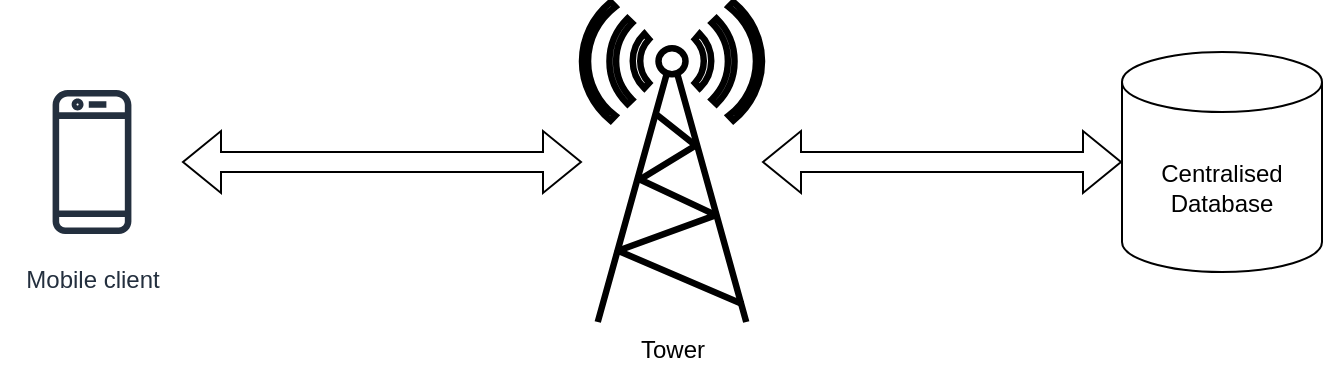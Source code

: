 <mxfile version="20.8.18" type="github">
  <diagram name="Page-1" id="MdwOxQZp0bFB1ykU0gYo">
    <mxGraphModel dx="954" dy="675" grid="1" gridSize="10" guides="1" tooltips="1" connect="1" arrows="1" fold="1" page="1" pageScale="1" pageWidth="827" pageHeight="1169" math="0" shadow="0">
      <root>
        <mxCell id="0" />
        <mxCell id="1" parent="0" />
        <mxCell id="EScXoc23DCzEm5EJtcml-4" value="Mobile client" style="sketch=0;outlineConnect=0;fontColor=#232F3E;gradientColor=none;strokeColor=#232F3E;fillColor=#ffffff;dashed=0;verticalLabelPosition=bottom;verticalAlign=top;align=center;html=1;fontSize=12;fontStyle=0;aspect=fixed;shape=mxgraph.aws4.resourceIcon;resIcon=mxgraph.aws4.mobile_client;" vertex="1" parent="1">
          <mxGeometry x="90" y="235" width="90" height="90" as="geometry" />
        </mxCell>
        <mxCell id="EScXoc23DCzEm5EJtcml-6" value="Centralised Database" style="shape=cylinder3;whiteSpace=wrap;html=1;boundedLbl=1;backgroundOutline=1;size=15;" vertex="1" parent="1">
          <mxGeometry x="650" y="225" width="100" height="110" as="geometry" />
        </mxCell>
        <mxCell id="EScXoc23DCzEm5EJtcml-7" value="Tower" style="verticalAlign=top;verticalLabelPosition=bottom;labelPosition=center;align=center;html=1;outlineConnect=0;gradientDirection=north;strokeWidth=2;shape=mxgraph.networks.radio_tower;labelBackgroundColor=none;" vertex="1" parent="1">
          <mxGeometry x="380" y="200" width="90" height="160" as="geometry" />
        </mxCell>
        <mxCell id="EScXoc23DCzEm5EJtcml-15" value="" style="shape=flexArrow;endArrow=classic;startArrow=classic;html=1;rounded=0;fontColor=#000000;" edge="1" parent="1" source="EScXoc23DCzEm5EJtcml-4" target="EScXoc23DCzEm5EJtcml-7">
          <mxGeometry width="100" height="100" relative="1" as="geometry">
            <mxPoint x="360" y="440" as="sourcePoint" />
            <mxPoint x="460" y="340" as="targetPoint" />
          </mxGeometry>
        </mxCell>
        <mxCell id="EScXoc23DCzEm5EJtcml-16" value="" style="shape=flexArrow;endArrow=classic;startArrow=classic;html=1;rounded=0;fontColor=#000000;entryX=0;entryY=0.5;entryDx=0;entryDy=0;entryPerimeter=0;" edge="1" parent="1" source="EScXoc23DCzEm5EJtcml-7" target="EScXoc23DCzEm5EJtcml-6">
          <mxGeometry width="100" height="100" relative="1" as="geometry">
            <mxPoint x="530" y="370" as="sourcePoint" />
            <mxPoint x="630" y="270" as="targetPoint" />
          </mxGeometry>
        </mxCell>
      </root>
    </mxGraphModel>
  </diagram>
</mxfile>
